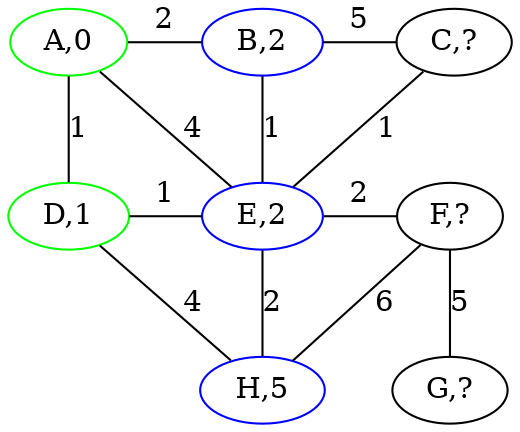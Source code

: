 graph G {
      ratio="compress";
      node [ width=.1 height=.1 ];

      A [label="A,0", color="green"]
      B [label="B,2", color="blue"]
      C [label="C,?"]
      D [label="D,1", color="green"]
      E [label="E,2", color="blue"]
      F [label="F,?"]
      G [label="G,?"]
      H [label="H,5", color="blue"]


      A -- B [label=2];
      B -- C [label=5];

      A -- D [label=1];
      D -- E [label=1];
      E -- F [label=2];
      F -- G [label=5];

      D -- H [label=4];

      A -- E [label=4];
      E -- C [label=1];

      B -- E [label=1];
      E -- H [label=2];

      H -- F [label=6];

      { rank=same; A B C }
      { rank=same; D E F }
      { rank=same; H G }
}